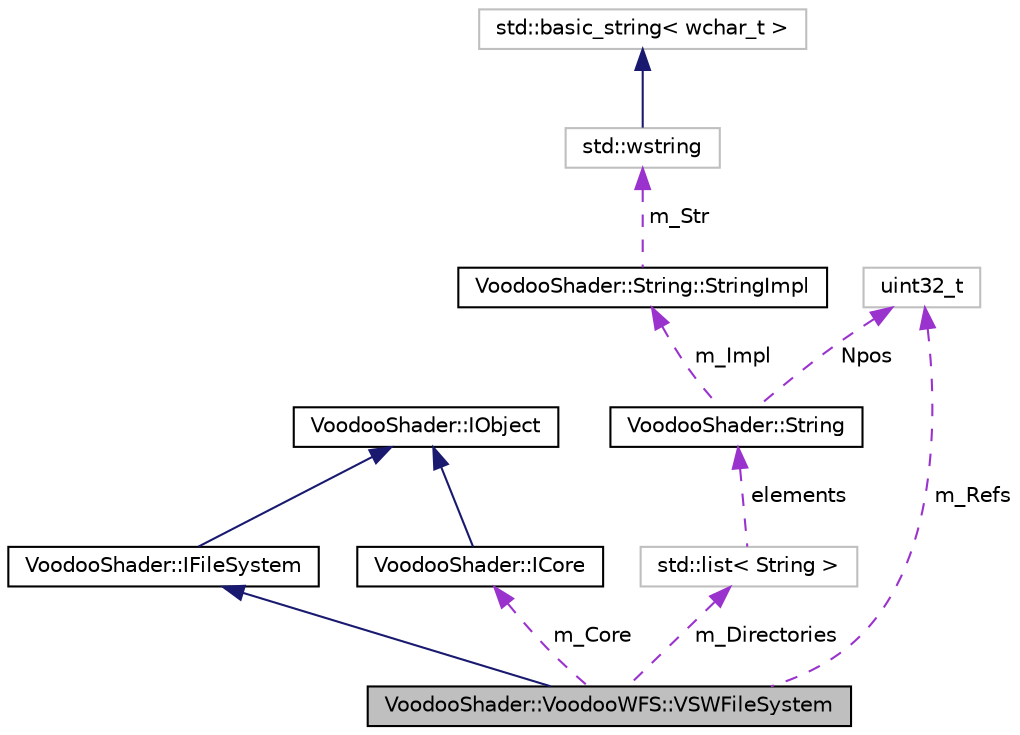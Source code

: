 digraph G
{
  edge [fontname="Helvetica",fontsize="10",labelfontname="Helvetica",labelfontsize="10"];
  node [fontname="Helvetica",fontsize="10",shape=record];
  Node1 [label="VoodooShader::VoodooWFS::VSWFileSystem",height=0.2,width=0.4,color="black", fillcolor="grey75", style="filled" fontcolor="black"];
  Node2 -> Node1 [dir="back",color="midnightblue",fontsize="10",style="solid",fontname="Helvetica"];
  Node2 [label="VoodooShader::IFileSystem",height=0.2,width=0.4,color="black", fillcolor="white", style="filled",URL="$class_voodoo_shader_1_1_i_file_system.html"];
  Node3 -> Node2 [dir="back",color="midnightblue",fontsize="10",style="solid",fontname="Helvetica"];
  Node3 [label="VoodooShader::IObject",height=0.2,width=0.4,color="black", fillcolor="white", style="filled",URL="$class_voodoo_shader_1_1_i_object.html",tooltip="Defines a simple interface all Voodoo objects from dynamic modules must inherit."];
  Node4 -> Node1 [dir="back",color="darkorchid3",fontsize="10",style="dashed",label=" m_Directories" ,fontname="Helvetica"];
  Node4 [label="std::list\< String \>",height=0.2,width=0.4,color="grey75", fillcolor="white", style="filled"];
  Node5 -> Node4 [dir="back",color="darkorchid3",fontsize="10",style="dashed",label=" elements" ,fontname="Helvetica"];
  Node5 [label="VoodooShader::String",height=0.2,width=0.4,color="black", fillcolor="white", style="filled",URL="$class_voodoo_shader_1_1_string.html",tooltip="Voodoo internal string class, providing constant and compiler-safe string passing between various mod..."];
  Node6 -> Node5 [dir="back",color="darkorchid3",fontsize="10",style="dashed",label=" m_Impl" ,fontname="Helvetica"];
  Node6 [label="VoodooShader::String::StringImpl",height=0.2,width=0.4,color="black", fillcolor="white", style="filled",URL="$class_voodoo_shader_1_1_string_1_1_string_impl.html"];
  Node7 -> Node6 [dir="back",color="darkorchid3",fontsize="10",style="dashed",label=" m_Str" ,fontname="Helvetica"];
  Node7 [label="std::wstring",height=0.2,width=0.4,color="grey75", fillcolor="white", style="filled",tooltip="STL class."];
  Node8 -> Node7 [dir="back",color="midnightblue",fontsize="10",style="solid",fontname="Helvetica"];
  Node8 [label="std::basic_string\< wchar_t \>",height=0.2,width=0.4,color="grey75", fillcolor="white", style="filled",tooltip="STL class."];
  Node9 -> Node5 [dir="back",color="darkorchid3",fontsize="10",style="dashed",label=" Npos" ,fontname="Helvetica"];
  Node9 [label="uint32_t",height=0.2,width=0.4,color="grey75", fillcolor="white", style="filled"];
  Node9 -> Node1 [dir="back",color="darkorchid3",fontsize="10",style="dashed",label=" m_Refs" ,fontname="Helvetica"];
  Node10 -> Node1 [dir="back",color="darkorchid3",fontsize="10",style="dashed",label=" m_Core" ,fontname="Helvetica"];
  Node10 [label="VoodooShader::ICore",height=0.2,width=0.4,color="black", fillcolor="white", style="filled",URL="$class_voodoo_shader_1_1_i_core.html",tooltip="ICore engine class for the Voodoo Shader Framework."];
  Node3 -> Node10 [dir="back",color="midnightblue",fontsize="10",style="solid",fontname="Helvetica"];
}
